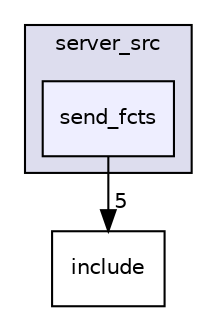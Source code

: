 digraph "server_src/send_fcts" {
  compound=true
  node [ fontsize="10", fontname="Helvetica"];
  edge [ labelfontsize="10", labelfontname="Helvetica"];
  subgraph clusterdir_20e5c1c74b8b955148e6b35ac4a0bc4d {
    graph [ bgcolor="#ddddee", pencolor="black", label="server_src" fontname="Helvetica", fontsize="10", URL="dir_20e5c1c74b8b955148e6b35ac4a0bc4d.html"]
  dir_4e3abfcac89594d67446db736382078f [shape=box, label="send_fcts", style="filled", fillcolor="#eeeeff", pencolor="black", URL="dir_4e3abfcac89594d67446db736382078f.html"];
  }
  dir_d44c64559bbebec7f509842c48db8b23 [shape=box label="include" URL="dir_d44c64559bbebec7f509842c48db8b23.html"];
  dir_4e3abfcac89594d67446db736382078f->dir_d44c64559bbebec7f509842c48db8b23 [headlabel="5", labeldistance=1.5 headhref="dir_000003_000000.html"];
}
